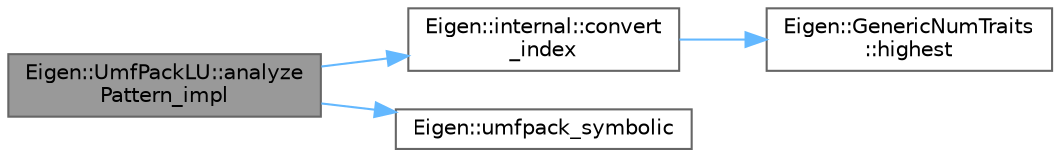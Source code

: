 digraph "Eigen::UmfPackLU::analyzePattern_impl"
{
 // LATEX_PDF_SIZE
  bgcolor="transparent";
  edge [fontname=Helvetica,fontsize=10,labelfontname=Helvetica,labelfontsize=10];
  node [fontname=Helvetica,fontsize=10,shape=box,height=0.2,width=0.4];
  rankdir="LR";
  Node1 [id="Node000001",label="Eigen::UmfPackLU::analyze\lPattern_impl",height=0.2,width=0.4,color="gray40", fillcolor="grey60", style="filled", fontcolor="black",tooltip=" "];
  Node1 -> Node2 [id="edge4_Node000001_Node000002",color="steelblue1",style="solid",tooltip=" "];
  Node2 [id="Node000002",label="Eigen::internal::convert\l_index",height=0.2,width=0.4,color="grey40", fillcolor="white", style="filled",URL="$namespace_eigen_1_1internal.html#a66f17ef65b1821965dcb8ad9a660b064",tooltip=" "];
  Node2 -> Node3 [id="edge5_Node000002_Node000003",color="steelblue1",style="solid",tooltip=" "];
  Node3 [id="Node000003",label="Eigen::GenericNumTraits\l::highest",height=0.2,width=0.4,color="grey40", fillcolor="white", style="filled",URL="$struct_eigen_1_1_generic_num_traits.html#a65bdb77320d731419c061b91b8c4c5be",tooltip=" "];
  Node1 -> Node4 [id="edge6_Node000001_Node000004",color="steelblue1",style="solid",tooltip=" "];
  Node4 [id="Node000004",label="Eigen::umfpack_symbolic",height=0.2,width=0.4,color="grey40", fillcolor="white", style="filled",URL="$namespace_eigen.html#a847c096504418ca04136196572cd7eda",tooltip=" "];
}

